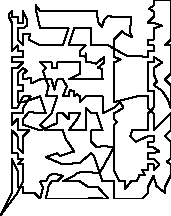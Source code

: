 unitsize(0.001cm);
// 57932.8
draw((200,400)--(0,0));
draw((0,0)--(300,400));
draw((300,400)--(400,600));
draw((400,600)--(400,700));
draw((400,700)--(400,800));
draw((400,800)--(400,900));
draw((400,900)--(300,900));
draw((300,900)--(400,1000));
draw((400,1000)--(300,1000));
draw((300,1000)--(300,1100));
draw((300,1100)--(200,1100));
draw((200,1100)--(200,1200));
draw((200,1200)--(200,1300));
draw((200,1300)--(200,1400));
draw((200,1400)--(200,1500));
draw((200,1500)--(300,1400));
draw((300,1400)--(300,1300));
draw((300,1300)--(300,1200));
draw((300,1200)--(400,1100));
draw((400,1100)--(400,1200));
draw((400,1200)--(400,1300));
draw((400,1300)--(400,1400));
draw((400,1400)--(500,1500));
draw((500,1500)--(400,1500));
draw((400,1500)--(300,1500));
draw((300,1500)--(300,1600));
draw((300,1600)--(300,1700));
draw((300,1700)--(200,1600));
draw((200,1600)--(200,1700));
draw((200,1700)--(200,1800));
draw((200,1800)--(300,1800));
draw((300,1800)--(400,1800));
draw((400,1800)--(400,1900));
draw((400,1900)--(530,2100));
draw((530,2100)--(400,2100));
draw((400,2100)--(300,1900));
draw((300,1900)--(200,1900));
draw((200,1900)--(200,2000));
draw((200,2000)--(200,2100));
draw((200,2100)--(200,2200));
draw((200,2200)--(200,2300));
draw((200,2300)--(200,2400));
draw((200,2400)--(200,2500));
draw((200,2500)--(200,2600));
draw((200,2600)--(300,2600));
draw((300,2600)--(400,2700));
draw((400,2700)--(300,2700));
draw((300,2700)--(200,2700));
draw((200,2700)--(200,2800));
draw((200,2800)--(300,2800));
draw((300,2800)--(400,2800));
draw((400,2800)--(400,2900));
draw((400,2900)--(300,2900));
draw((300,2900)--(300,3000));
draw((300,3000)--(200,2900));
draw((200,2900)--(200,3000));
draw((200,3000)--(200,3100));
draw((200,3100)--(200,3200));
draw((200,3200)--(200,3300));
draw((200,3300)--(200,3400));
draw((200,3400)--(150,3500));
draw((150,3500)--(150,3550));
draw((150,3550)--(200,3600));
draw((200,3600)--(200,3500));
draw((200,3500)--(300,3500));
draw((300,3500)--(300,3400));
draw((300,3400)--(400,3400));
draw((400,3400)--(400,3500));
draw((400,3500)--(400,3600));
draw((400,3600)--(469,3450));
draw((469,3450)--(469,3350));
draw((469,3350)--(400,3300));
draw((400,3300)--(300,3300));
draw((300,3300)--(300,3200));
draw((300,3200)--(300,3100));
draw((300,3100)--(400,3000));
draw((400,3000)--(400,3100));
draw((400,3100)--(400,3200));
draw((400,3200)--(520,3200));
draw((520,3200)--(500,3100));
draw((500,3100)--(700,3000));
draw((700,3000)--(800,3000));
draw((800,3000)--(900,3000));
draw((900,3000)--(1000,3000));
draw((1000,3000)--(1100,3000));
draw((1100,3000)--(1200,3300));
draw((1200,3300)--(1100,3300));
draw((1100,3300)--(1000,3300));
draw((1000,3300)--(900,3300));
draw((900,3300)--(800,3300));
draw((800,3300)--(700,3300));
draw((700,3300)--(620,3650));
draw((620,3650)--(620,3709));
draw((620,3709)--(700,3600));
draw((700,3600)--(800,3600));
draw((800,3600)--(900,3600));
draw((900,3600)--(1000,3600));
draw((1000,3600)--(1100,3600));
draw((1100,3600)--(1200,3600));
draw((1200,3600)--(1300,3600));
draw((1300,3600)--(1400,3600));
draw((1400,3600)--(1500,3600));
draw((1500,3600)--(1600,3600));
draw((1600,3600)--(1700,3600));
draw((1700,3600)--(1720,3409));
draw((1720,3409)--(1790,3330));
draw((1790,3330)--(1829,3450));
draw((1829,3450)--(1900,3520));
draw((1900,3520)--(2000,3500));
draw((2000,3500)--(2300,3500));
draw((2300,3500)--(2300,3400));
draw((2300,3400)--(2280,3250));
draw((2280,3250)--(2320,3150));
draw((2320,3150)--(2200,3200));
draw((2200,3200)--(2150,3250));
draw((2150,3250)--(2100,3200));
draw((2100,3200)--(2050,3150));
draw((2050,3150)--(2000,3100));
draw((2000,3100)--(2000,3000));
draw((2000,3000)--(2000,2900));
draw((2000,2900)--(2000,2800));
draw((2000,2800)--(2120,2750));
draw((2120,2750)--(2000,2700));
draw((2000,2700)--(2000,2600));
draw((2000,2600)--(2000,2500));
draw((2000,2500)--(2000,2400));
draw((2000,2400)--(2000,2300));
draw((2000,2300)--(2000,2200));
draw((2000,2200)--(2000,2100));
draw((2000,2100)--(2000,2000));
draw((2000,2000)--(2400,2100));
draw((2400,2100)--(2600,2100));
draw((2600,2100)--(2600,2000));
draw((2600,2000)--(2600,1900));
draw((2600,1900)--(2700,1800));
draw((2700,1800)--(2700,1700));
draw((2700,1700)--(2700,1600));
draw((2700,1600)--(2700,1500));
draw((2700,1500)--(2950,1750));
draw((2950,1750)--(3000,1800));
draw((3000,1800)--(3000,1700));
draw((3000,1700)--(3000,1600));
draw((3000,1600)--(3000,1500));
draw((3000,1500)--(2900,1400));
draw((2900,1400)--(3000,1300));
draw((3000,1300)--(3000,1200));
draw((3000,1200)--(3000,1100));
draw((3000,1100)--(3000,1000));
draw((3000,1000)--(2930,950));
draw((2930,950)--(3000,900));
draw((3000,900)--(3000,800));
draw((3000,800)--(3000,700));
draw((3000,700)--(2900,500));
draw((2900,500)--(2900,400));
draw((2900,400)--(2750,520));
draw((2750,520)--(2700,700));
draw((2700,700)--(2600,500));
draw((2600,500)--(2600,400));
draw((2600,400)--(2500,300));
draw((2500,300)--(2400,300));
draw((2400,300)--(2300,300));
draw((2300,300)--(2200,300));
draw((2200,300)--(2100,300));
draw((2100,300)--(2000,300));
draw((2000,300)--(2000,370));
draw((2000,370)--(2000,600));
draw((2000,600)--(1900,600));
draw((1900,600)--(1800,600));
draw((1800,600)--(1650,1050));
draw((1650,1050)--(1600,1100));
draw((1600,1100)--(1400,930));
draw((1400,930)--(1100,900));
draw((1100,900)--(800,1030));
draw((800,1030)--(1000,1100));
draw((1000,1100)--(1050,1050));
draw((1050,1050)--(1300,1130));
draw((1300,1130)--(1150,1350));
draw((1150,1350)--(1100,1500));
draw((1100,1500)--(1000,1500));
draw((1000,1500)--(900,1500));
draw((900,1500)--(800,1500));
draw((800,1500)--(700,1600));
draw((700,1600)--(900,1800));
draw((900,1800)--(1000,2100));
draw((1000,2100)--(900,2100));
draw((900,2100)--(800,2100));
draw((800,2100)--(850,2280));
draw((850,2280)--(800,2400));
draw((800,2400)--(750,2550));
draw((750,2550)--(800,2600));
draw((800,2600)--(700,2700));
draw((700,2700)--(800,2700));
draw((800,2700)--(900,2700));
draw((900,2700)--(910,2600));
draw((910,2600)--(1000,2600));
draw((1000,2600)--(1000,2700));
draw((1000,2700)--(1100,2700));
draw((1100,2700)--(1200,2700));
draw((1200,2700)--(1300,2700));
draw((1300,2700)--(1400,2700));
draw((1400,2700)--(1400,2500));
draw((1400,2500)--(1200,2400));
draw((1200,2400)--(1300,2400));
draw((1300,2400)--(1400,2400));
draw((1400,2400)--(1500,2400));
draw((1500,2400)--(1600,2400));
draw((1600,2400)--(1700,2400));
draw((1700,2400)--(1800,2400));
draw((1800,2400)--(1790,2580));
draw((1790,2580)--(1720,2610));
draw((1720,2610)--(1829,2700));
draw((1829,2700)--(1829,2800));
draw((1829,2800)--(1690,2680));
draw((1690,2680)--(1600,2700));
draw((1600,2700)--(1500,2700));
draw((1500,2700)--(1500,2860));
draw((1500,2860)--(1500,2800));
draw((1500,2800)--(1400,2820));
draw((1400,2820)--(1400,2900));
draw((1400,2900)--(1500,3000));
draw((1500,3000)--(1400,3000));
draw((1400,3000)--(1300,3000));
draw((1300,3000)--(1200,3000));
draw((1200,3000)--(1300,3300));
draw((1300,3300)--(1400,3300));
draw((1400,3300)--(1500,3300));
draw((1500,3300)--(1600,3300));
draw((1600,3300)--(1600,3000));
draw((1600,3000)--(1900,3000));
draw((1900,3000)--(2220,2820));
draw((2220,2820)--(2600,2800));
draw((2600,2800)--(2600,2900));
draw((2600,2900)--(2700,2900));
draw((2700,2900)--(2700,3000));
draw((2700,3000)--(2600,3000));
draw((2600,3000)--(2600,3100));
draw((2600,3100)--(2700,3100));
draw((2700,3100)--(2700,3200));
draw((2700,3200)--(2700,3300));
draw((2700,3300)--(2850,3350));
draw((2850,3350)--(2700,3400));
draw((2700,3400)--(2600,3400));
draw((2600,3400)--(2700,3500));
draw((2700,3500)--(2700,3600));
draw((2700,3600)--(2620,3650));
draw((2620,3650)--(2700,3700));
draw((2700,3700)--(2700,3800));
draw((2700,3800)--(3000,3800));
draw((3000,3800)--(3000,3700));
draw((3000,3700)--(3000,3600));
draw((3000,3600)--(3000,3500));
draw((3000,3500)--(3000,3400));
draw((3000,3400)--(3000,3300));
draw((3000,3300)--(3000,3200));
draw((3000,3200)--(3000,3100));
draw((3000,3100)--(2900,3000));
draw((2900,3000)--(3000,3000));
draw((3000,3000)--(3000,2900));
draw((3000,2900)--(3000,2800));
draw((3000,2800)--(3000,2700));
draw((3000,2700)--(3000,2600));
draw((3000,2600)--(3000,2500));
draw((3000,2500)--(2900,2400));
draw((2900,2400)--(3000,2300));
draw((3000,2300)--(3000,2200));
draw((3000,2200)--(3000,2100));
draw((3000,2100)--(3000,2000));
draw((3000,2000)--(3000,1900));
draw((3000,1900)--(2950,2050));
draw((2950,2050)--(2850,2200));
draw((2850,2200)--(2700,2300));
draw((2700,2300)--(2760,2360));
draw((2760,2360)--(2700,2500));
draw((2700,2500)--(2700,2600));
draw((2700,2600)--(2850,2700));
draw((2850,2700)--(2700,2800));
draw((2700,2800)--(2700,2700));
draw((2700,2700)--(2600,2700));
draw((2600,2700)--(2600,2600));
draw((2600,2600)--(2600,2500));
draw((2600,2500)--(2600,2400));
draw((2600,2400)--(2600,2300));
draw((2600,2300)--(2600,2200));
draw((2600,2200)--(2700,2200));
draw((2700,2200)--(2700,2100));
draw((2700,2100)--(2700,2000));
draw((2700,2000)--(2700,1900));
draw((2700,1900)--(2600,1800));
draw((2600,1800)--(2600,1700));
draw((2600,1700)--(2600,1600));
draw((2600,1600)--(2600,1500));
draw((2600,1500)--(2320,1500));
draw((2320,1500)--(2290,1400));
draw((2290,1400)--(2390,1300));
draw((2390,1300)--(2600,1400));
draw((2600,1400)--(2700,1400));
draw((2700,1400)--(2700,1300));
draw((2700,1300)--(2600,1300));
draw((2600,1300)--(2600,1200));
draw((2600,1200)--(2700,1200));
draw((2700,1200)--(2800,1130));
draw((2800,1130)--(2700,1100));
draw((2700,1100)--(2600,1100));
draw((2600,1100)--(2600,1000));
draw((2600,1000)--(2700,1000));
draw((2700,1000)--(2800,900));
draw((2800,900)--(2700,800));
draw((2700,800)--(2700,900));
draw((2700,900)--(2600,900));
draw((2600,900)--(2600,800));
draw((2600,800)--(2500,800));
draw((2500,800)--(2550,710));
draw((2550,710)--(2450,710));
draw((2450,710)--(2400,600));
draw((2400,600)--(2300,600));
draw((2300,600)--(2200,469));
draw((2200,469)--(2200,600));
draw((2200,600)--(2100,600));
draw((2100,600)--(2000,800));
draw((2000,800)--(2000,900));
draw((2000,900)--(2000,1000));
draw((2000,1000)--(2000,1100));
draw((2000,1100)--(2000,1300));
draw((2000,1300)--(2000,1400));
draw((2000,1400)--(2000,1500));
draw((2000,1500)--(2000,1600));
draw((2000,1600)--(2060,1650));
draw((2060,1650)--(2000,1700));
draw((2000,1700)--(2000,1800));
draw((2000,1800)--(2170,1900));
draw((2170,1900)--(2110,2000));
draw((2110,2000)--(2000,1900));
draw((2000,1900)--(1800,1800));
draw((1800,1800)--(1800,2100));
draw((1800,2100)--(1700,2100));
draw((1700,2100)--(1600,2100));
draw((1600,2100)--(1500,2100));
draw((1500,2100)--(1400,2000));
draw((1400,2000)--(1400,2100));
draw((1400,2100)--(1350,2140));
draw((1350,2140)--(1300,2100));
draw((1300,2100)--(1300,2200));
draw((1300,2200)--(1220,2210));
draw((1220,2210)--(1200,2100));
draw((1200,2100)--(1100,2100));
draw((1100,2100)--(1170,2280));
draw((1170,2280)--(1100,2400));
draw((1100,2400)--(1000,2400));
draw((1000,2400)--(950,2220));
draw((950,2220)--(900,2400));
draw((900,2400)--(700,2400));
draw((700,2400)--(540,2330));
draw((540,2330)--(540,2430));
draw((540,2430)--(400,2400));
draw((400,2400)--(400,2500));
draw((400,2500)--(469,2550));
draw((469,2550)--(400,2600));
draw((400,2600)--(300,2500));
draw((300,2500)--(300,2400));
draw((300,2400)--(300,2300));
draw((300,2300)--(400,2300));
draw((400,2300)--(400,2200));
draw((400,2200)--(300,2200));
draw((300,2200)--(300,2100));
draw((300,2100)--(300,2000));
draw((300,2000)--(400,2000));
draw((400,2000)--(700,2100));
draw((700,2100)--(800,1800));
draw((800,1800)--(700,1800));
draw((700,1800)--(500,1829));
draw((500,1829)--(400,1700));
draw((400,1700)--(400,1600));
draw((400,1600)--(700,1500));
draw((700,1500)--(1000,1629));
draw((1000,1629)--(1000,1800));
draw((1000,1800)--(1100,1800));
draw((1100,1800)--(1200,1700));
draw((1200,1700)--(1200,1800));
draw((1200,1800)--(1300,1800));
draw((1300,1800)--(1400,1800));
draw((1400,1800)--(1350,1700));
draw((1350,1700)--(1200,1500));
draw((1200,1500)--(1300,1500));
draw((1300,1500)--(1400,1500));
draw((1400,1500)--(1500,1500));
draw((1500,1500)--(1500,1800));
draw((1500,1800)--(1500,1900));
draw((1500,1900)--(1550,1850));
draw((1550,1850)--(1600,1800));
draw((1600,1800)--(1700,1800));
draw((1700,1800)--(1800,1500));
draw((1800,1500)--(1700,1500));
draw((1700,1500)--(1600,1500));
draw((1600,1500)--(1600,1300));
draw((1600,1300)--(1700,1200));
draw((1700,1200)--(1800,1230));
draw((1800,1230)--(2000,1200));
draw((2000,1200)--(1750,750));
draw((1750,750)--(1450,770));
draw((1450,770)--(1350,750));
draw((1350,750)--(1300,700));
draw((1300,700)--(1100,600));
draw((1100,600)--(1200,600));
draw((1200,600)--(1300,600));
draw((1300,600)--(1400,600));
draw((1400,600)--(1550,500));
draw((1550,500)--(1710,510));
draw((1710,510)--(1900,300));
draw((1900,300)--(1800,300));
draw((1800,300)--(1710,310));
draw((1710,310)--(1550,300));
draw((1550,300)--(1400,300));
draw((1400,300)--(1300,300));
draw((1300,300)--(1200,300));
draw((1200,300)--(1100,300));
draw((1100,300)--(1000,300));
draw((1000,300)--(900,300));
draw((900,300)--(800,300));
draw((800,300)--(850,520));
draw((850,520)--(900,600));
draw((900,600)--(1000,600));
draw((1000,600)--(1100,700));
draw((1100,700)--(939,740));
draw((939,740)--(850,700));
draw((850,700)--(800,600));
draw((800,600)--(700,600));
draw((700,600)--(750,490));
draw((750,490)--(700,300));
draw((700,300)--(600,400));
draw((600,400)--(400,400));
draw((400,400)--(400,500));
draw((400,500)--(300,500));
draw((300,500)--(300,600));
draw((300,600)--(300,700));
draw((300,700)--(300,800));
draw((300,800)--(200,1000));
draw((200,1000)--(200,900));
draw((200,900)--(200,800));
draw((200,800)--(200,700));
draw((200,700)--(200,600));
draw((200,600)--(200,500));
draw((200,500)--(200,400));
